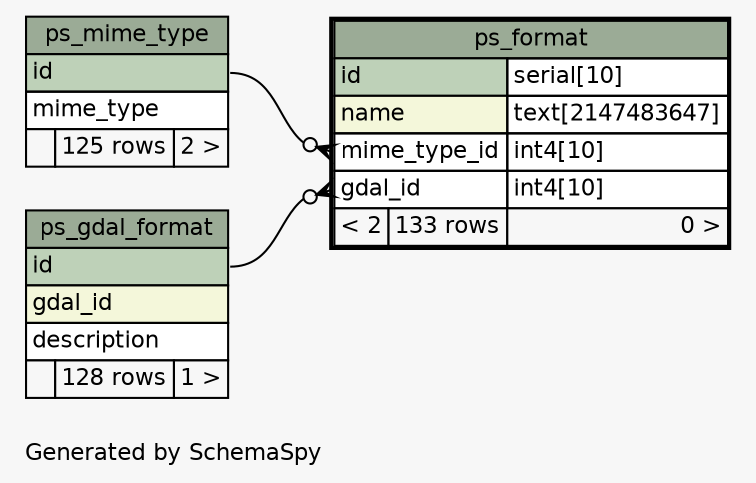 // dot 2.26.3 on Linux 3.2.0-58-generic
// SchemaSpy rev 590
digraph "oneDegreeRelationshipsDiagram" {
  graph [
    rankdir="RL"
    bgcolor="#f7f7f7"
    label="\nGenerated by SchemaSpy"
    labeljust="l"
    nodesep="0.18"
    ranksep="0.46"
    fontname="Helvetica"
    fontsize="11"
  ];
  node [
    fontname="Helvetica"
    fontsize="11"
    shape="plaintext"
  ];
  edge [
    arrowsize="0.8"
  ];
  "ps_format":"gdal_id":w -> "ps_gdal_format":"id":e [arrowhead=none dir=back arrowtail=crowodot];
  "ps_format":"mime_type_id":w -> "ps_mime_type":"id":e [arrowhead=none dir=back arrowtail=crowodot];
  "ps_format" [
    label=<
    <TABLE BORDER="2" CELLBORDER="1" CELLSPACING="0" BGCOLOR="#ffffff">
      <TR><TD COLSPAN="3" BGCOLOR="#9bab96" ALIGN="CENTER">ps_format</TD></TR>
      <TR><TD PORT="id" COLSPAN="2" BGCOLOR="#bed1b8" ALIGN="LEFT">id</TD><TD PORT="id.type" ALIGN="LEFT">serial[10]</TD></TR>
      <TR><TD PORT="name" COLSPAN="2" BGCOLOR="#f4f7da" ALIGN="LEFT">name</TD><TD PORT="name.type" ALIGN="LEFT">text[2147483647]</TD></TR>
      <TR><TD PORT="mime_type_id" COLSPAN="2" ALIGN="LEFT">mime_type_id</TD><TD PORT="mime_type_id.type" ALIGN="LEFT">int4[10]</TD></TR>
      <TR><TD PORT="gdal_id" COLSPAN="2" ALIGN="LEFT">gdal_id</TD><TD PORT="gdal_id.type" ALIGN="LEFT">int4[10]</TD></TR>
      <TR><TD ALIGN="LEFT" BGCOLOR="#f7f7f7">&lt; 2</TD><TD ALIGN="RIGHT" BGCOLOR="#f7f7f7">133 rows</TD><TD ALIGN="RIGHT" BGCOLOR="#f7f7f7">0 &gt;</TD></TR>
    </TABLE>>
    URL="ps_format.html"
    tooltip="ps_format"
  ];
  "ps_gdal_format" [
    label=<
    <TABLE BORDER="0" CELLBORDER="1" CELLSPACING="0" BGCOLOR="#ffffff">
      <TR><TD COLSPAN="3" BGCOLOR="#9bab96" ALIGN="CENTER">ps_gdal_format</TD></TR>
      <TR><TD PORT="id" COLSPAN="3" BGCOLOR="#bed1b8" ALIGN="LEFT">id</TD></TR>
      <TR><TD PORT="gdal_id" COLSPAN="3" BGCOLOR="#f4f7da" ALIGN="LEFT">gdal_id</TD></TR>
      <TR><TD PORT="description" COLSPAN="3" ALIGN="LEFT">description</TD></TR>
      <TR><TD ALIGN="LEFT" BGCOLOR="#f7f7f7">  </TD><TD ALIGN="RIGHT" BGCOLOR="#f7f7f7">128 rows</TD><TD ALIGN="RIGHT" BGCOLOR="#f7f7f7">1 &gt;</TD></TR>
    </TABLE>>
    URL="ps_gdal_format.html"
    tooltip="ps_gdal_format"
  ];
  "ps_mime_type" [
    label=<
    <TABLE BORDER="0" CELLBORDER="1" CELLSPACING="0" BGCOLOR="#ffffff">
      <TR><TD COLSPAN="3" BGCOLOR="#9bab96" ALIGN="CENTER">ps_mime_type</TD></TR>
      <TR><TD PORT="id" COLSPAN="3" BGCOLOR="#bed1b8" ALIGN="LEFT">id</TD></TR>
      <TR><TD PORT="mime_type" COLSPAN="3" ALIGN="LEFT">mime_type</TD></TR>
      <TR><TD ALIGN="LEFT" BGCOLOR="#f7f7f7">  </TD><TD ALIGN="RIGHT" BGCOLOR="#f7f7f7">125 rows</TD><TD ALIGN="RIGHT" BGCOLOR="#f7f7f7">2 &gt;</TD></TR>
    </TABLE>>
    URL="ps_mime_type.html"
    tooltip="ps_mime_type"
  ];
}
